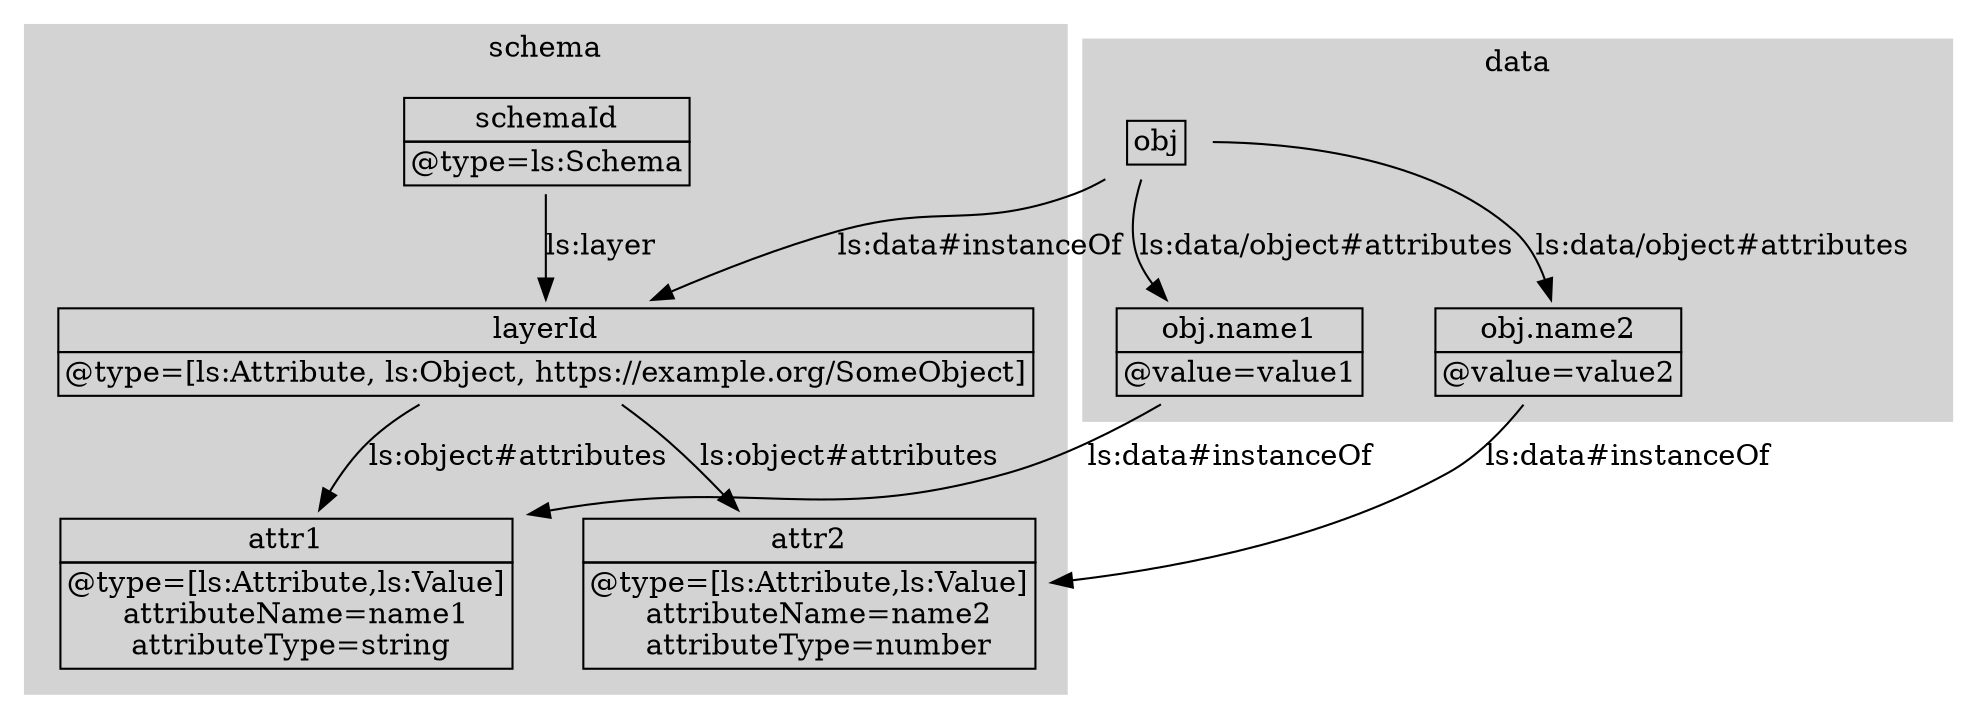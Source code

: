 digraph g {
  node[color="black",fontcolor="black",shape="plaintext"];

  subgraph cluster_0 {
  label="schema";
  style="filled";
  color="lightgrey";

  node[color="black",fontcolor="black",shape="plaintext"];
  edge[color="black",fontcolor="black"];

  schemaRoot [ label=<
  <table border="0" cellborder="1" cellspacing="0">
  <tr><td>schemaId</td></tr>
  <tr><td>@type=ls:Schema</td></tr>
  </table>>];
  
  layerRoot [ label=<
  <table border="0" cellborder="1" cellspacing="0">
  <tr><td>layerId</td></tr>
  <tr><td>@type=[ls:Attribute, ls:Object, https://example.org/SomeObject]</td></tr>
  </table>>];

  attribute1 [ label=<
  <table border="0" cellborder="1" cellspacing="0">
  <tr><td>attr1</td></tr>
  <tr><td>@type=[ls:Attribute,ls:Value]<br/>
  attributeName=name1<br/>
  attributeType=string </td></tr>
  </table>>];
  attribute2 [ label=<
  <table border="0" cellborder="1" cellspacing="0">
  <tr><td>attr2</td></tr>
  <tr><td>@type=[ls:Attribute,ls:Value]<br/>
  attributeName=name2<br/>
  attributeType=number</td></tr>
  </table>>];

  schemaRoot -> layerRoot [ label="ls:layer"];
  layerRoot -> attribute1 [  label="ls:object#attributes"];
  layerRoot -> attribute2 [  label="ls:object#attributes"];

  }

  subgraph cluster_1{
  label="data";
  style="filled";
  color="lightgrey";

   obj [label=<
   <table border="0" cellborder="1" cellspacing="0">
   <tr><td>obj</td></tr>
   </table>>];
   
   a1 [label=<
   <table border="0" cellborder="1" cellspacing="0">
   <tr><td>obj.name1</td></tr>
   <tr><td>@value=value1</td></tr>
   </table>>];
   a2[label=<
   <table border="0" cellborder="1" cellspacing="0">
   <tr><td>obj.name2</td></tr>
   <tr><td>@value=value2</td></tr>
   </table>>];

   obj -> a1 [label="ls:data/object#attributes"];
   obj -> a2 [label="ls:data/object#attributes"];

   obj -> layerRoot [label="ls:data#instanceOf"];
   a1 -> attribute1 [label="ls:data#instanceOf"];
   a2 -> attribute2 [label="ls:data#instanceOf"];
  }
}